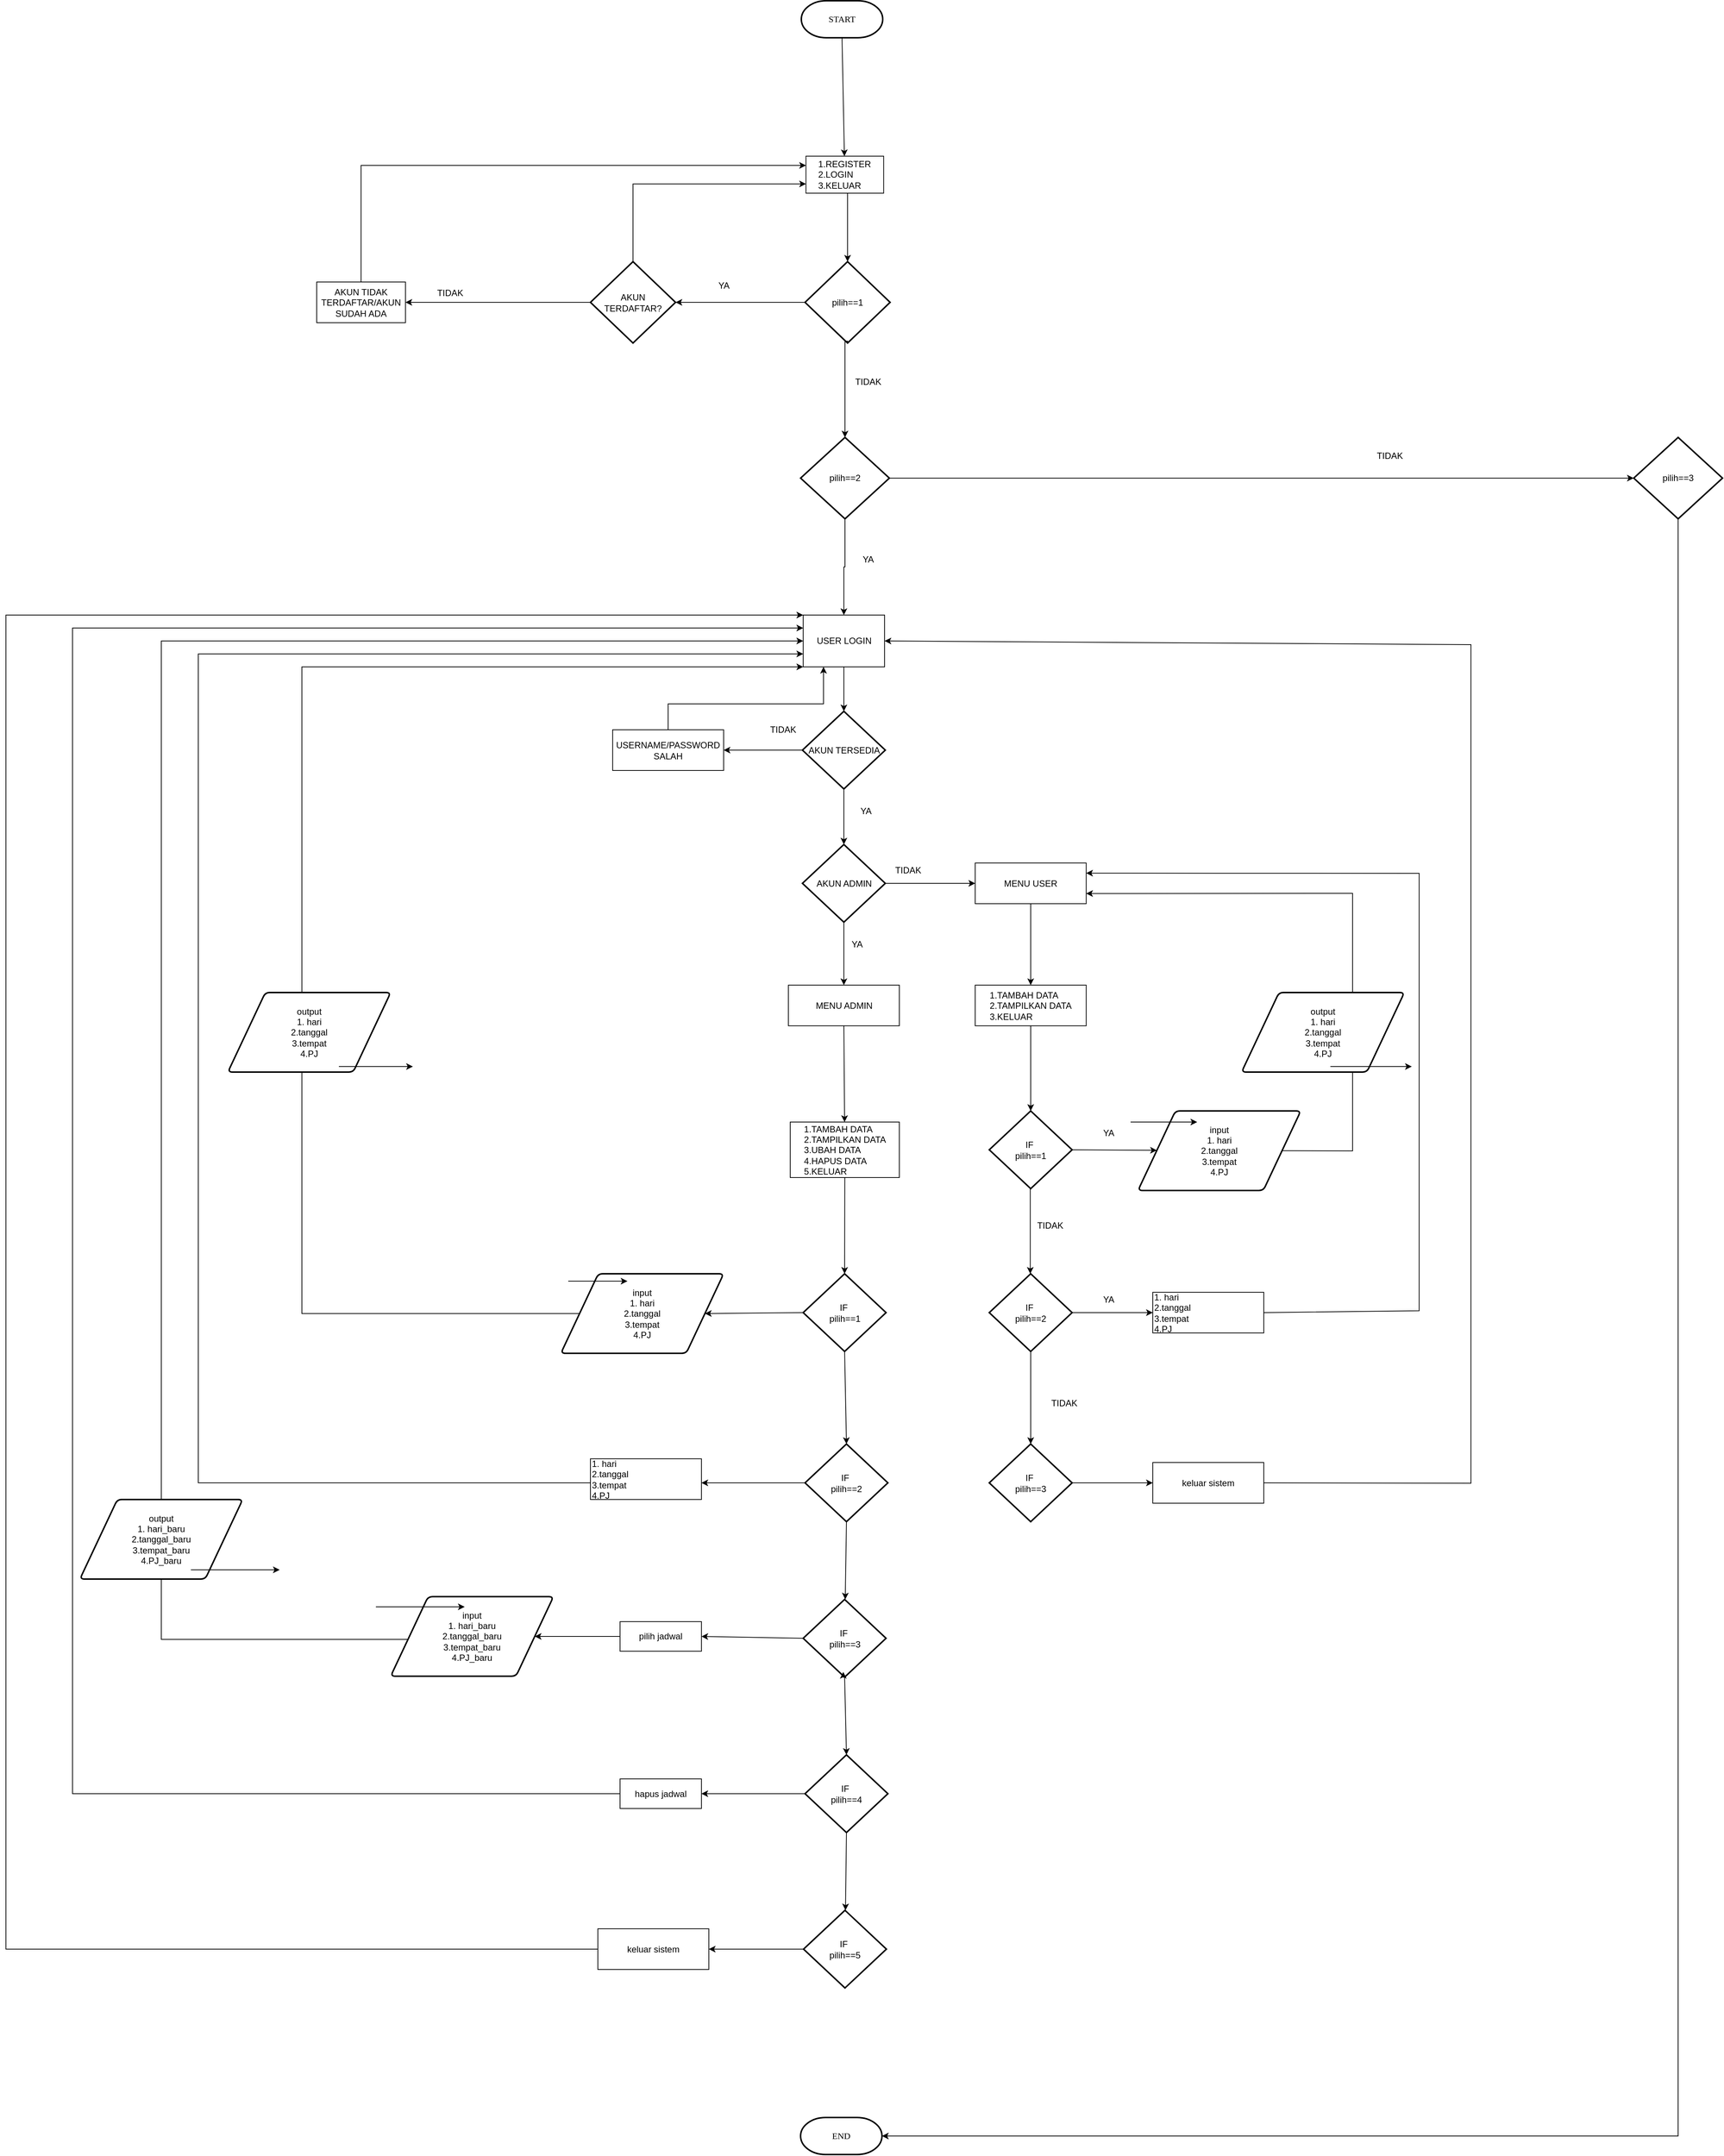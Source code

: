 <mxfile version="24.7.17">
  <diagram name="Page-1" id="v0021uvxIV_KChGc3sIn">
    <mxGraphModel dx="3342" dy="3116" grid="1" gridSize="10" guides="1" tooltips="1" connect="1" arrows="1" fold="1" page="1" pageScale="1" pageWidth="850" pageHeight="1100" math="0" shadow="0">
      <root>
        <mxCell id="0" />
        <mxCell id="1" parent="0" />
        <mxCell id="rXHbmidsyB8I2zzbeeDN-1" value="START" style="strokeWidth=2;html=1;shape=mxgraph.flowchart.terminator;whiteSpace=wrap;fontFamily=Times New Roman;" parent="1" vertex="1">
          <mxGeometry x="375" y="-1510" width="110" height="50" as="geometry" />
        </mxCell>
        <mxCell id="gV-HkSjfAiAgL5ac0c7B-1" style="edgeStyle=orthogonalEdgeStyle;rounded=0;orthogonalLoop=1;jettySize=auto;html=1;exitX=0.5;exitY=1;exitDx=0;exitDy=0;entryX=0.5;entryY=0;entryDx=0;entryDy=0;entryPerimeter=0;" parent="1" source="rXHbmidsyB8I2zzbeeDN-6" target="rXHbmidsyB8I2zzbeeDN-100" edge="1">
          <mxGeometry relative="1" as="geometry">
            <Array as="points">
              <mxPoint x="438" y="-1250" />
            </Array>
          </mxGeometry>
        </mxCell>
        <mxCell id="rXHbmidsyB8I2zzbeeDN-6" value="1.REGISTER&lt;div style=&quot;text-align: left;&quot;&gt;2.LOGIN&lt;/div&gt;&lt;div style=&quot;text-align: left;&quot;&gt;3.KELUAR&lt;/div&gt;" style="whiteSpace=wrap;html=1;" parent="1" vertex="1">
          <mxGeometry x="381.25" y="-1300" width="105" height="50" as="geometry" />
        </mxCell>
        <mxCell id="rXHbmidsyB8I2zzbeeDN-8" value="USER LOGIN" style="whiteSpace=wrap;html=1;" parent="1" vertex="1">
          <mxGeometry x="377.5" y="-680" width="110" height="70" as="geometry" />
        </mxCell>
        <mxCell id="rXHbmidsyB8I2zzbeeDN-9" value="" style="endArrow=classic;html=1;rounded=0;exitX=0.5;exitY=1;exitDx=0;exitDy=0;exitPerimeter=0;" parent="1" source="rXHbmidsyB8I2zzbeeDN-1" target="rXHbmidsyB8I2zzbeeDN-6" edge="1">
          <mxGeometry width="50" height="50" relative="1" as="geometry">
            <mxPoint x="490" y="-1960" as="sourcePoint" />
            <mxPoint x="390" y="-1000" as="targetPoint" />
          </mxGeometry>
        </mxCell>
        <mxCell id="rXHbmidsyB8I2zzbeeDN-10" value="" style="endArrow=classic;html=1;rounded=0;entryX=0.402;entryY=0.09;entryDx=0;entryDy=0;exitX=0.5;exitY=1;exitDx=0;exitDy=0;entryPerimeter=0;" parent="1" source="rXHbmidsyB8I2zzbeeDN-11" target="rXHbmidsyB8I2zzbeeDN-11" edge="1">
          <mxGeometry width="50" height="50" relative="1" as="geometry">
            <mxPoint x="400.5" y="-870" as="sourcePoint" />
            <mxPoint x="450.5" y="-920" as="targetPoint" />
          </mxGeometry>
        </mxCell>
        <mxCell id="XXCiQFVI4VMMDJn2qc_u-3" style="edgeStyle=orthogonalEdgeStyle;rounded=0;orthogonalLoop=1;jettySize=auto;html=1;exitX=0.5;exitY=0;exitDx=0;exitDy=0;exitPerimeter=0;entryX=0;entryY=0.75;entryDx=0;entryDy=0;" edge="1" parent="1" source="rXHbmidsyB8I2zzbeeDN-11" target="rXHbmidsyB8I2zzbeeDN-6">
          <mxGeometry relative="1" as="geometry" />
        </mxCell>
        <mxCell id="rXHbmidsyB8I2zzbeeDN-11" value="AKUN TERDAFTAR?" style="strokeWidth=2;html=1;shape=mxgraph.flowchart.decision;whiteSpace=wrap;" parent="1" vertex="1">
          <mxGeometry x="90" y="-1157.5" width="115" height="110" as="geometry" />
        </mxCell>
        <mxCell id="XXCiQFVI4VMMDJn2qc_u-4" style="edgeStyle=orthogonalEdgeStyle;rounded=0;orthogonalLoop=1;jettySize=auto;html=1;exitX=0.5;exitY=0;exitDx=0;exitDy=0;entryX=0;entryY=0.25;entryDx=0;entryDy=0;" edge="1" parent="1" source="rXHbmidsyB8I2zzbeeDN-15" target="rXHbmidsyB8I2zzbeeDN-6">
          <mxGeometry relative="1" as="geometry" />
        </mxCell>
        <mxCell id="rXHbmidsyB8I2zzbeeDN-15" value="AKUN TIDAK TERDAFTAR/AKUN SUDAH ADA" style="whiteSpace=wrap;html=1;" parent="1" vertex="1">
          <mxGeometry x="-280" y="-1130" width="120" height="55" as="geometry" />
        </mxCell>
        <mxCell id="rXHbmidsyB8I2zzbeeDN-16" value="" style="endArrow=classic;html=1;rounded=0;exitX=0;exitY=0.5;exitDx=0;exitDy=0;exitPerimeter=0;entryX=1;entryY=0.5;entryDx=0;entryDy=0;" parent="1" source="rXHbmidsyB8I2zzbeeDN-11" target="rXHbmidsyB8I2zzbeeDN-15" edge="1">
          <mxGeometry width="50" height="50" relative="1" as="geometry">
            <mxPoint x="400" y="-830" as="sourcePoint" />
            <mxPoint x="450" y="-880" as="targetPoint" />
          </mxGeometry>
        </mxCell>
        <mxCell id="rXHbmidsyB8I2zzbeeDN-17" value="YA" style="text;html=1;align=center;verticalAlign=middle;resizable=0;points=[];autosize=1;strokeColor=none;fillColor=none;" parent="1" vertex="1">
          <mxGeometry x="250" y="-1140" width="40" height="30" as="geometry" />
        </mxCell>
        <mxCell id="rXHbmidsyB8I2zzbeeDN-18" value="TIDAK" style="text;html=1;align=center;verticalAlign=middle;resizable=0;points=[];autosize=1;strokeColor=none;fillColor=none;" parent="1" vertex="1">
          <mxGeometry x="-130" y="-1130" width="60" height="30" as="geometry" />
        </mxCell>
        <mxCell id="rXHbmidsyB8I2zzbeeDN-20" value="USERNAME/PASSWORD SALAH" style="whiteSpace=wrap;html=1;" parent="1" vertex="1">
          <mxGeometry x="120" y="-525" width="150" height="55" as="geometry" />
        </mxCell>
        <mxCell id="rXHbmidsyB8I2zzbeeDN-21" value="TIDAK" style="text;html=1;align=center;verticalAlign=middle;resizable=0;points=[];autosize=1;strokeColor=none;fillColor=none;" parent="1" vertex="1">
          <mxGeometry x="320" y="-540" width="60" height="30" as="geometry" />
        </mxCell>
        <mxCell id="rXHbmidsyB8I2zzbeeDN-22" value="" style="endArrow=classic;html=1;rounded=0;entryX=1;entryY=0.5;entryDx=0;entryDy=0;exitX=0;exitY=0.5;exitDx=0;exitDy=0;exitPerimeter=0;" parent="1" source="rXHbmidsyB8I2zzbeeDN-23" target="rXHbmidsyB8I2zzbeeDN-20" edge="1">
          <mxGeometry width="50" height="50" relative="1" as="geometry">
            <mxPoint x="360" y="-490" as="sourcePoint" />
            <mxPoint x="450" y="-880" as="targetPoint" />
          </mxGeometry>
        </mxCell>
        <mxCell id="rXHbmidsyB8I2zzbeeDN-23" value="AKUN TERSEDIA" style="strokeWidth=2;html=1;shape=mxgraph.flowchart.decision;whiteSpace=wrap;" parent="1" vertex="1">
          <mxGeometry x="376.5" y="-550" width="112" height="105" as="geometry" />
        </mxCell>
        <mxCell id="rXHbmidsyB8I2zzbeeDN-24" value="" style="endArrow=classic;html=1;rounded=0;entryX=0.5;entryY=0;entryDx=0;entryDy=0;entryPerimeter=0;exitX=0.5;exitY=1;exitDx=0;exitDy=0;" parent="1" source="rXHbmidsyB8I2zzbeeDN-8" target="rXHbmidsyB8I2zzbeeDN-23" edge="1">
          <mxGeometry width="50" height="50" relative="1" as="geometry">
            <mxPoint x="428" y="-610" as="sourcePoint" />
            <mxPoint x="435" y="-652" as="targetPoint" />
          </mxGeometry>
        </mxCell>
        <mxCell id="rXHbmidsyB8I2zzbeeDN-25" value="YA" style="text;html=1;align=center;verticalAlign=middle;resizable=0;points=[];autosize=1;strokeColor=none;fillColor=none;" parent="1" vertex="1">
          <mxGeometry x="442" y="-430" width="40" height="30" as="geometry" />
        </mxCell>
        <mxCell id="rXHbmidsyB8I2zzbeeDN-26" value="" style="endArrow=classic;html=1;rounded=0;entryX=0.25;entryY=1;entryDx=0;entryDy=0;exitX=0.5;exitY=0;exitDx=0;exitDy=0;" parent="1" source="rXHbmidsyB8I2zzbeeDN-20" target="rXHbmidsyB8I2zzbeeDN-8" edge="1">
          <mxGeometry width="50" height="50" relative="1" as="geometry">
            <mxPoint x="257" y="-532" as="sourcePoint" />
            <mxPoint x="370" y="-650.5" as="targetPoint" />
            <Array as="points">
              <mxPoint x="195" y="-560" />
              <mxPoint x="405" y="-560" />
            </Array>
          </mxGeometry>
        </mxCell>
        <mxCell id="rXHbmidsyB8I2zzbeeDN-27" value="" style="endArrow=classic;html=1;rounded=0;exitX=0.5;exitY=1;exitDx=0;exitDy=0;exitPerimeter=0;entryX=0.5;entryY=0;entryDx=0;entryDy=0;entryPerimeter=0;" parent="1" source="rXHbmidsyB8I2zzbeeDN-23" target="rXHbmidsyB8I2zzbeeDN-28" edge="1">
          <mxGeometry width="50" height="50" relative="1" as="geometry">
            <mxPoint x="438" y="-600" as="sourcePoint" />
            <mxPoint x="426" y="-380" as="targetPoint" />
          </mxGeometry>
        </mxCell>
        <mxCell id="rXHbmidsyB8I2zzbeeDN-28" value="AKUN ADMIN" style="strokeWidth=2;html=1;shape=mxgraph.flowchart.decision;whiteSpace=wrap;" parent="1" vertex="1">
          <mxGeometry x="376.5" y="-370" width="112" height="105" as="geometry" />
        </mxCell>
        <mxCell id="rXHbmidsyB8I2zzbeeDN-29" value="" style="endArrow=classic;html=1;rounded=0;exitX=1;exitY=0.5;exitDx=0;exitDy=0;exitPerimeter=0;entryX=0;entryY=0.5;entryDx=0;entryDy=0;" parent="1" source="rXHbmidsyB8I2zzbeeDN-28" target="rXHbmidsyB8I2zzbeeDN-30" edge="1">
          <mxGeometry width="50" height="50" relative="1" as="geometry">
            <mxPoint x="387" y="-487" as="sourcePoint" />
            <mxPoint x="560" y="-320" as="targetPoint" />
          </mxGeometry>
        </mxCell>
        <mxCell id="rXHbmidsyB8I2zzbeeDN-30" value="MENU USER" style="whiteSpace=wrap;html=1;" parent="1" vertex="1">
          <mxGeometry x="610" y="-345" width="150" height="55" as="geometry" />
        </mxCell>
        <mxCell id="rXHbmidsyB8I2zzbeeDN-31" value="&lt;div style=&quot;text-align: left;&quot;&gt;&lt;span style=&quot;background-color: initial;&quot;&gt;1.TAMBAH DATA&lt;/span&gt;&lt;/div&gt;&lt;div&gt;2.TAMPILKAN DATA&lt;/div&gt;&lt;div style=&quot;text-align: left;&quot;&gt;3.KELUAR&lt;/div&gt;" style="whiteSpace=wrap;html=1;" parent="1" vertex="1">
          <mxGeometry x="610" y="-180" width="150" height="55" as="geometry" />
        </mxCell>
        <mxCell id="rXHbmidsyB8I2zzbeeDN-32" value="" style="endArrow=classic;html=1;rounded=0;entryX=0.5;entryY=0;entryDx=0;entryDy=0;exitX=0.5;exitY=1;exitDx=0;exitDy=0;" parent="1" source="rXHbmidsyB8I2zzbeeDN-30" target="rXHbmidsyB8I2zzbeeDN-31" edge="1">
          <mxGeometry width="50" height="50" relative="1" as="geometry">
            <mxPoint x="730" y="-250" as="sourcePoint" />
            <mxPoint x="750" y="-200" as="targetPoint" />
          </mxGeometry>
        </mxCell>
        <mxCell id="rXHbmidsyB8I2zzbeeDN-34" value="" style="endArrow=classic;html=1;rounded=0;exitX=0.5;exitY=1;exitDx=0;exitDy=0;exitPerimeter=0;entryX=0.5;entryY=0;entryDx=0;entryDy=0;" parent="1" source="rXHbmidsyB8I2zzbeeDN-28" target="rXHbmidsyB8I2zzbeeDN-35" edge="1">
          <mxGeometry width="50" height="50" relative="1" as="geometry">
            <mxPoint x="443" y="-435" as="sourcePoint" />
            <mxPoint x="443" y="-360" as="targetPoint" />
          </mxGeometry>
        </mxCell>
        <mxCell id="rXHbmidsyB8I2zzbeeDN-35" value="MENU ADMIN" style="whiteSpace=wrap;html=1;" parent="1" vertex="1">
          <mxGeometry x="357.5" y="-180" width="150" height="55" as="geometry" />
        </mxCell>
        <mxCell id="rXHbmidsyB8I2zzbeeDN-36" value="TIDAK" style="text;html=1;align=center;verticalAlign=middle;resizable=0;points=[];autosize=1;strokeColor=none;fillColor=none;" parent="1" vertex="1">
          <mxGeometry x="488.5" y="-350" width="60" height="30" as="geometry" />
        </mxCell>
        <mxCell id="rXHbmidsyB8I2zzbeeDN-37" value="YA" style="text;html=1;align=center;verticalAlign=middle;resizable=0;points=[];autosize=1;strokeColor=none;fillColor=none;" parent="1" vertex="1">
          <mxGeometry x="430" y="-250" width="40" height="30" as="geometry" />
        </mxCell>
        <mxCell id="rXHbmidsyB8I2zzbeeDN-38" value="&lt;div style=&quot;text-align: left;&quot;&gt;&lt;span style=&quot;background-color: initial;&quot;&gt;1.TAMBAH DATA&lt;/span&gt;&lt;/div&gt;&lt;div&gt;2.TAMPILKAN DATA&lt;/div&gt;&lt;div style=&quot;text-align: left;&quot;&gt;3.UBAH DATA&lt;/div&gt;&lt;div style=&quot;text-align: left;&quot;&gt;4.HAPUS DATA&lt;/div&gt;&lt;div style=&quot;text-align: left;&quot;&gt;5.KELUAR&lt;/div&gt;" style="whiteSpace=wrap;html=1;" parent="1" vertex="1">
          <mxGeometry x="360" y="5" width="147.5" height="75" as="geometry" />
        </mxCell>
        <mxCell id="rXHbmidsyB8I2zzbeeDN-39" value="" style="endArrow=classic;html=1;rounded=0;exitX=0.5;exitY=1;exitDx=0;exitDy=0;" parent="1" source="rXHbmidsyB8I2zzbeeDN-35" target="rXHbmidsyB8I2zzbeeDN-38" edge="1">
          <mxGeometry width="50" height="50" relative="1" as="geometry">
            <mxPoint x="443" y="-255" as="sourcePoint" />
            <mxPoint x="443" y="-170" as="targetPoint" />
          </mxGeometry>
        </mxCell>
        <mxCell id="rXHbmidsyB8I2zzbeeDN-41" value="IF&amp;nbsp;&lt;div&gt;pilih==1&lt;/div&gt;" style="strokeWidth=2;html=1;shape=mxgraph.flowchart.decision;whiteSpace=wrap;" parent="1" vertex="1">
          <mxGeometry x="629" y="-10" width="112" height="105" as="geometry" />
        </mxCell>
        <mxCell id="rXHbmidsyB8I2zzbeeDN-43" value="" style="endArrow=classic;html=1;rounded=0;exitX=1;exitY=0.5;exitDx=0;exitDy=0;exitPerimeter=0;" parent="1" source="rXHbmidsyB8I2zzbeeDN-41" target="rXHbmidsyB8I2zzbeeDN-48" edge="1">
          <mxGeometry width="50" height="50" relative="1" as="geometry">
            <mxPoint x="741" y="-3.61" as="sourcePoint" />
            <mxPoint x="800" y="43" as="targetPoint" />
          </mxGeometry>
        </mxCell>
        <mxCell id="rXHbmidsyB8I2zzbeeDN-44" value="" style="endArrow=classic;html=1;rounded=0;exitX=0.5;exitY=1;exitDx=0;exitDy=0;entryX=0.5;entryY=0;entryDx=0;entryDy=0;entryPerimeter=0;" parent="1" source="rXHbmidsyB8I2zzbeeDN-31" target="rXHbmidsyB8I2zzbeeDN-41" edge="1">
          <mxGeometry width="50" height="50" relative="1" as="geometry">
            <mxPoint x="680" y="-130" as="sourcePoint" />
            <mxPoint x="680" y="-20" as="targetPoint" />
          </mxGeometry>
        </mxCell>
        <mxCell id="rXHbmidsyB8I2zzbeeDN-48" value="input&lt;br&gt;1. hari&lt;br&gt;2.tanggal&lt;br&gt;3.tempat&lt;br&gt;4.PJ" style="shape=parallelogram;html=1;strokeWidth=2;perimeter=parallelogramPerimeter;whiteSpace=wrap;rounded=1;arcSize=12;size=0.23;align=center;" parent="1" vertex="1">
          <mxGeometry x="830" y="-10" width="220" height="107.5" as="geometry" />
        </mxCell>
        <mxCell id="rXHbmidsyB8I2zzbeeDN-50" value="" style="endArrow=classic;html=1;rounded=0;exitX=0.5;exitY=1;exitDx=0;exitDy=0;entryX=0.5;entryY=0;entryDx=0;entryDy=0;entryPerimeter=0;" parent="1" edge="1">
          <mxGeometry width="50" height="50" relative="1" as="geometry">
            <mxPoint x="684.41" y="95" as="sourcePoint" />
            <mxPoint x="684.41" y="210" as="targetPoint" />
          </mxGeometry>
        </mxCell>
        <mxCell id="rXHbmidsyB8I2zzbeeDN-51" value="IF&amp;nbsp;&lt;div&gt;pilih==2&lt;/div&gt;" style="strokeWidth=2;html=1;shape=mxgraph.flowchart.decision;whiteSpace=wrap;" parent="1" vertex="1">
          <mxGeometry x="629" y="210" width="112" height="105" as="geometry" />
        </mxCell>
        <mxCell id="rXHbmidsyB8I2zzbeeDN-52" value="1. hari&lt;br style=&quot;border-color: var(--border-color); text-align: center;&quot;&gt;&lt;span style=&quot;border-color: var(--border-color); text-align: center;&quot;&gt;2.tanggal&lt;/span&gt;&lt;br style=&quot;border-color: var(--border-color); text-align: center;&quot;&gt;&lt;span style=&quot;border-color: var(--border-color); text-align: center;&quot;&gt;3.tempat&lt;/span&gt;&lt;br style=&quot;border-color: var(--border-color); text-align: center;&quot;&gt;&lt;span style=&quot;border-color: var(--border-color); text-align: center;&quot;&gt;4.PJ&lt;/span&gt;" style="whiteSpace=wrap;html=1;align=left;" parent="1" vertex="1">
          <mxGeometry x="850" y="235" width="150" height="55" as="geometry" />
        </mxCell>
        <mxCell id="rXHbmidsyB8I2zzbeeDN-53" value="" style="endArrow=classic;html=1;rounded=0;exitX=1;exitY=0.5;exitDx=0;exitDy=0;exitPerimeter=0;entryX=0;entryY=0.5;entryDx=0;entryDy=0;" parent="1" source="rXHbmidsyB8I2zzbeeDN-51" target="rXHbmidsyB8I2zzbeeDN-52" edge="1">
          <mxGeometry width="50" height="50" relative="1" as="geometry">
            <mxPoint x="741" y="276.91" as="sourcePoint" />
            <mxPoint x="856" y="276.91" as="targetPoint" />
          </mxGeometry>
        </mxCell>
        <mxCell id="rXHbmidsyB8I2zzbeeDN-55" value="YA" style="text;html=1;align=center;verticalAlign=middle;resizable=0;points=[];autosize=1;strokeColor=none;fillColor=none;" parent="1" vertex="1">
          <mxGeometry x="770" y="5" width="40" height="30" as="geometry" />
        </mxCell>
        <mxCell id="rXHbmidsyB8I2zzbeeDN-56" value="TIDAK" style="text;html=1;align=center;verticalAlign=middle;resizable=0;points=[];autosize=1;strokeColor=none;fillColor=none;" parent="1" vertex="1">
          <mxGeometry x="681" y="130" width="60" height="30" as="geometry" />
        </mxCell>
        <mxCell id="rXHbmidsyB8I2zzbeeDN-59" value="" style="endArrow=classic;html=1;rounded=0;exitX=0.5;exitY=1;exitDx=0;exitDy=0;entryX=0.5;entryY=0;entryDx=0;entryDy=0;entryPerimeter=0;exitPerimeter=0;" parent="1" source="rXHbmidsyB8I2zzbeeDN-51" target="rXHbmidsyB8I2zzbeeDN-60" edge="1">
          <mxGeometry width="50" height="50" relative="1" as="geometry">
            <mxPoint x="684.41" y="315" as="sourcePoint" />
            <mxPoint x="684.41" y="430" as="targetPoint" />
          </mxGeometry>
        </mxCell>
        <mxCell id="rXHbmidsyB8I2zzbeeDN-60" value="IF&amp;nbsp;&lt;div&gt;pilih==3&lt;/div&gt;" style="strokeWidth=2;html=1;shape=mxgraph.flowchart.decision;whiteSpace=wrap;" parent="1" vertex="1">
          <mxGeometry x="629" y="440" width="112" height="105" as="geometry" />
        </mxCell>
        <mxCell id="rXHbmidsyB8I2zzbeeDN-61" value="" style="endArrow=classic;html=1;rounded=0;exitX=1;exitY=0.5;exitDx=0;exitDy=0;exitPerimeter=0;entryX=0;entryY=0.5;entryDx=0;entryDy=0;" parent="1" source="rXHbmidsyB8I2zzbeeDN-60" target="rXHbmidsyB8I2zzbeeDN-62" edge="1">
          <mxGeometry width="50" height="50" relative="1" as="geometry">
            <mxPoint x="751" y="491.91" as="sourcePoint" />
            <mxPoint x="830" y="492" as="targetPoint" />
          </mxGeometry>
        </mxCell>
        <mxCell id="rXHbmidsyB8I2zzbeeDN-62" value="keluar sistem" style="whiteSpace=wrap;html=1;align=center;" parent="1" vertex="1">
          <mxGeometry x="850" y="465" width="150" height="55" as="geometry" />
        </mxCell>
        <mxCell id="rXHbmidsyB8I2zzbeeDN-64" value="" style="endArrow=classic;html=1;rounded=0;exitX=1;exitY=0.5;exitDx=0;exitDy=0;entryX=1;entryY=0.5;entryDx=0;entryDy=0;" parent="1" source="rXHbmidsyB8I2zzbeeDN-62" target="rXHbmidsyB8I2zzbeeDN-8" edge="1">
          <mxGeometry width="50" height="50" relative="1" as="geometry">
            <mxPoint x="510" y="440" as="sourcePoint" />
            <mxPoint x="1100" y="-630" as="targetPoint" />
            <Array as="points">
              <mxPoint x="1280" y="493" />
              <mxPoint x="1280" y="-640" />
            </Array>
          </mxGeometry>
        </mxCell>
        <mxCell id="rXHbmidsyB8I2zzbeeDN-65" value="IF&amp;nbsp;&lt;div&gt;pilih==1&lt;/div&gt;" style="strokeWidth=2;html=1;shape=mxgraph.flowchart.decision;whiteSpace=wrap;" parent="1" vertex="1">
          <mxGeometry x="377.5" y="210" width="112" height="105" as="geometry" />
        </mxCell>
        <mxCell id="rXHbmidsyB8I2zzbeeDN-66" value="" style="endArrow=classic;html=1;rounded=0;entryX=0.5;entryY=0;entryDx=0;entryDy=0;entryPerimeter=0;exitX=0.5;exitY=1;exitDx=0;exitDy=0;" parent="1" source="rXHbmidsyB8I2zzbeeDN-38" target="rXHbmidsyB8I2zzbeeDN-65" edge="1">
          <mxGeometry width="50" height="50" relative="1" as="geometry">
            <mxPoint x="430" y="70" as="sourcePoint" />
            <mxPoint x="443" y="15" as="targetPoint" />
          </mxGeometry>
        </mxCell>
        <mxCell id="rXHbmidsyB8I2zzbeeDN-68" value="" style="endArrow=classic;html=1;rounded=0;entryX=0.5;entryY=0;entryDx=0;entryDy=0;entryPerimeter=0;exitX=0.5;exitY=1;exitDx=0;exitDy=0;exitPerimeter=0;" parent="1" source="rXHbmidsyB8I2zzbeeDN-65" target="rXHbmidsyB8I2zzbeeDN-69" edge="1">
          <mxGeometry width="50" height="50" relative="1" as="geometry">
            <mxPoint x="375" y="315" as="sourcePoint" />
            <mxPoint x="375" y="445" as="targetPoint" />
          </mxGeometry>
        </mxCell>
        <mxCell id="rXHbmidsyB8I2zzbeeDN-69" value="IF&amp;nbsp;&lt;div&gt;pilih==2&lt;/div&gt;" style="strokeWidth=2;html=1;shape=mxgraph.flowchart.decision;whiteSpace=wrap;" parent="1" vertex="1">
          <mxGeometry x="380" y="440" width="112" height="105" as="geometry" />
        </mxCell>
        <mxCell id="rXHbmidsyB8I2zzbeeDN-70" value="IF&amp;nbsp;&lt;div&gt;pilih==3&lt;/div&gt;" style="strokeWidth=2;html=1;shape=mxgraph.flowchart.decision;whiteSpace=wrap;" parent="1" vertex="1">
          <mxGeometry x="377.5" y="650" width="112" height="105" as="geometry" />
        </mxCell>
        <mxCell id="rXHbmidsyB8I2zzbeeDN-71" value="" style="endArrow=classic;html=1;rounded=0;exitX=0.5;exitY=1;exitDx=0;exitDy=0;exitPerimeter=0;" parent="1" source="rXHbmidsyB8I2zzbeeDN-69" target="rXHbmidsyB8I2zzbeeDN-70" edge="1">
          <mxGeometry width="50" height="50" relative="1" as="geometry">
            <mxPoint x="490" y="540" as="sourcePoint" />
            <mxPoint x="492" y="665" as="targetPoint" />
          </mxGeometry>
        </mxCell>
        <mxCell id="rXHbmidsyB8I2zzbeeDN-72" value="" style="endArrow=classic;html=1;rounded=0;exitX=1;exitY=0.5;exitDx=0;exitDy=0;entryX=1;entryY=0.75;entryDx=0;entryDy=0;" parent="1" source="rXHbmidsyB8I2zzbeeDN-48" target="rXHbmidsyB8I2zzbeeDN-30" edge="1">
          <mxGeometry width="50" height="50" relative="1" as="geometry">
            <mxPoint x="930" y="-110" as="sourcePoint" />
            <mxPoint x="820" y="-190" as="targetPoint" />
            <Array as="points">
              <mxPoint x="1120" y="44" />
              <mxPoint x="1120" y="-304" />
            </Array>
          </mxGeometry>
        </mxCell>
        <mxCell id="rXHbmidsyB8I2zzbeeDN-73" value="" style="endArrow=classic;html=1;rounded=0;entryX=1;entryY=0.25;entryDx=0;entryDy=0;exitX=1;exitY=0.5;exitDx=0;exitDy=0;" parent="1" source="rXHbmidsyB8I2zzbeeDN-52" target="rXHbmidsyB8I2zzbeeDN-30" edge="1">
          <mxGeometry width="50" height="50" relative="1" as="geometry">
            <mxPoint x="1120" y="240" as="sourcePoint" />
            <mxPoint x="770" y="-307" as="targetPoint" />
            <Array as="points">
              <mxPoint x="1210" y="260" />
              <mxPoint x="1210" y="54" />
              <mxPoint x="1210" y="-331" />
            </Array>
          </mxGeometry>
        </mxCell>
        <mxCell id="rXHbmidsyB8I2zzbeeDN-98" style="edgeStyle=orthogonalEdgeStyle;rounded=0;orthogonalLoop=1;jettySize=auto;html=1;exitX=0;exitY=0.5;exitDx=0;exitDy=0;entryX=0;entryY=0.75;entryDx=0;entryDy=0;" parent="1" target="rXHbmidsyB8I2zzbeeDN-8" edge="1">
          <mxGeometry relative="1" as="geometry">
            <Array as="points">
              <mxPoint x="-440" y="493" />
              <mxPoint x="-440" y="-627" />
            </Array>
            <mxPoint x="90" y="492.5" as="sourcePoint" />
          </mxGeometry>
        </mxCell>
        <mxCell id="rXHbmidsyB8I2zzbeeDN-99" style="edgeStyle=orthogonalEdgeStyle;rounded=0;orthogonalLoop=1;jettySize=auto;html=1;exitX=0;exitY=0.5;exitDx=0;exitDy=0;entryX=0;entryY=1;entryDx=0;entryDy=0;" parent="1" source="rXHbmidsyB8I2zzbeeDN-74" target="rXHbmidsyB8I2zzbeeDN-8" edge="1">
          <mxGeometry relative="1" as="geometry">
            <mxPoint x="370" y="-620" as="targetPoint" />
            <Array as="points">
              <mxPoint x="-300" y="264" />
              <mxPoint x="-300" y="-610" />
            </Array>
          </mxGeometry>
        </mxCell>
        <mxCell id="rXHbmidsyB8I2zzbeeDN-74" value="input&lt;br style=&quot;border-color: var(--border-color);&quot;&gt;1. hari&lt;br style=&quot;border-color: var(--border-color);&quot;&gt;2.tanggal&lt;br style=&quot;border-color: var(--border-color);&quot;&gt;3.tempat&lt;br style=&quot;border-color: var(--border-color);&quot;&gt;4.PJ" style="shape=parallelogram;html=1;strokeWidth=2;perimeter=parallelogramPerimeter;whiteSpace=wrap;rounded=1;arcSize=12;size=0.23;align=center;" parent="1" vertex="1">
          <mxGeometry x="50" y="210" width="220" height="107.5" as="geometry" />
        </mxCell>
        <mxCell id="rXHbmidsyB8I2zzbeeDN-75" value="" style="endArrow=classic;html=1;rounded=0;exitX=0;exitY=0.5;exitDx=0;exitDy=0;exitPerimeter=0;entryX=1;entryY=0.5;entryDx=0;entryDy=0;" parent="1" source="rXHbmidsyB8I2zzbeeDN-65" target="rXHbmidsyB8I2zzbeeDN-74" edge="1">
          <mxGeometry width="50" height="50" relative="1" as="geometry">
            <mxPoint x="265" y="290" as="sourcePoint" />
            <mxPoint x="380" y="290" as="targetPoint" />
          </mxGeometry>
        </mxCell>
        <mxCell id="rXHbmidsyB8I2zzbeeDN-77" value="" style="endArrow=classic;html=1;rounded=0;exitX=0;exitY=0.5;exitDx=0;exitDy=0;exitPerimeter=0;entryX=1;entryY=0.5;entryDx=0;entryDy=0;" parent="1" source="rXHbmidsyB8I2zzbeeDN-69" edge="1">
          <mxGeometry width="50" height="50" relative="1" as="geometry">
            <mxPoint x="388" y="450" as="sourcePoint" />
            <mxPoint x="240" y="492.5" as="targetPoint" />
          </mxGeometry>
        </mxCell>
        <mxCell id="gV-HkSjfAiAgL5ac0c7B-19" style="edgeStyle=orthogonalEdgeStyle;rounded=0;orthogonalLoop=1;jettySize=auto;html=1;exitX=0;exitY=0.5;exitDx=0;exitDy=0;entryX=1;entryY=0.5;entryDx=0;entryDy=0;" parent="1" source="rXHbmidsyB8I2zzbeeDN-78" target="gV-HkSjfAiAgL5ac0c7B-2" edge="1">
          <mxGeometry relative="1" as="geometry" />
        </mxCell>
        <mxCell id="rXHbmidsyB8I2zzbeeDN-78" value="pilih jadwal" style="whiteSpace=wrap;html=1;align=center;" parent="1" vertex="1">
          <mxGeometry x="130" y="680" width="110" height="40" as="geometry" />
        </mxCell>
        <mxCell id="rXHbmidsyB8I2zzbeeDN-79" value="" style="endArrow=classic;html=1;rounded=0;exitX=0;exitY=0.5;exitDx=0;exitDy=0;exitPerimeter=0;entryX=1;entryY=0.5;entryDx=0;entryDy=0;" parent="1" source="rXHbmidsyB8I2zzbeeDN-70" target="rXHbmidsyB8I2zzbeeDN-78" edge="1">
          <mxGeometry width="50" height="50" relative="1" as="geometry">
            <mxPoint x="390" y="503" as="sourcePoint" />
            <mxPoint x="250" y="503" as="targetPoint" />
          </mxGeometry>
        </mxCell>
        <mxCell id="rXHbmidsyB8I2zzbeeDN-97" style="edgeStyle=orthogonalEdgeStyle;rounded=0;orthogonalLoop=1;jettySize=auto;html=1;exitX=0;exitY=0.5;exitDx=0;exitDy=0;entryX=0;entryY=0.5;entryDx=0;entryDy=0;startArrow=none;" parent="1" source="gV-HkSjfAiAgL5ac0c7B-2" target="rXHbmidsyB8I2zzbeeDN-8" edge="1">
          <mxGeometry relative="1" as="geometry">
            <Array as="points">
              <mxPoint x="-490" y="704" />
              <mxPoint x="-490" y="-645" />
            </Array>
          </mxGeometry>
        </mxCell>
        <mxCell id="rXHbmidsyB8I2zzbeeDN-87" style="edgeStyle=orthogonalEdgeStyle;rounded=0;orthogonalLoop=1;jettySize=auto;html=1;exitX=0;exitY=0.5;exitDx=0;exitDy=0;exitPerimeter=0;entryX=1;entryY=0.5;entryDx=0;entryDy=0;" parent="1" source="rXHbmidsyB8I2zzbeeDN-83" target="rXHbmidsyB8I2zzbeeDN-88" edge="1">
          <mxGeometry relative="1" as="geometry">
            <mxPoint x="250" y="912.5" as="targetPoint" />
          </mxGeometry>
        </mxCell>
        <mxCell id="rXHbmidsyB8I2zzbeeDN-83" value="IF&amp;nbsp;&lt;div&gt;pilih==4&lt;/div&gt;" style="strokeWidth=2;html=1;shape=mxgraph.flowchart.decision;whiteSpace=wrap;" parent="1" vertex="1">
          <mxGeometry x="380" y="860" width="112" height="105" as="geometry" />
        </mxCell>
        <mxCell id="rXHbmidsyB8I2zzbeeDN-84" style="edgeStyle=orthogonalEdgeStyle;rounded=0;orthogonalLoop=1;jettySize=auto;html=1;exitX=0.5;exitY=1;exitDx=0;exitDy=0;exitPerimeter=0;entryX=0.484;entryY=0.933;entryDx=0;entryDy=0;entryPerimeter=0;" parent="1" source="rXHbmidsyB8I2zzbeeDN-70" target="rXHbmidsyB8I2zzbeeDN-70" edge="1">
          <mxGeometry relative="1" as="geometry" />
        </mxCell>
        <mxCell id="rXHbmidsyB8I2zzbeeDN-85" value="" style="endArrow=classic;html=1;rounded=0;exitX=0.5;exitY=1;exitDx=0;exitDy=0;exitPerimeter=0;entryX=0.5;entryY=0;entryDx=0;entryDy=0;entryPerimeter=0;" parent="1" source="rXHbmidsyB8I2zzbeeDN-70" target="rXHbmidsyB8I2zzbeeDN-83" edge="1">
          <mxGeometry width="50" height="50" relative="1" as="geometry">
            <mxPoint x="40" y="830" as="sourcePoint" />
            <mxPoint x="90" y="780" as="targetPoint" />
          </mxGeometry>
        </mxCell>
        <mxCell id="rXHbmidsyB8I2zzbeeDN-94" style="edgeStyle=orthogonalEdgeStyle;rounded=0;orthogonalLoop=1;jettySize=auto;html=1;exitX=0;exitY=0.5;exitDx=0;exitDy=0;entryX=0;entryY=0.25;entryDx=0;entryDy=0;" parent="1" source="rXHbmidsyB8I2zzbeeDN-88" target="rXHbmidsyB8I2zzbeeDN-8" edge="1">
          <mxGeometry relative="1" as="geometry">
            <Array as="points">
              <mxPoint x="-610" y="913" />
              <mxPoint x="-610" y="-663" />
            </Array>
          </mxGeometry>
        </mxCell>
        <mxCell id="rXHbmidsyB8I2zzbeeDN-88" value="hapus jadwal" style="whiteSpace=wrap;html=1;align=center;" parent="1" vertex="1">
          <mxGeometry x="130" y="892.5" width="110" height="40" as="geometry" />
        </mxCell>
        <mxCell id="rXHbmidsyB8I2zzbeeDN-89" value="IF&amp;nbsp;&lt;div&gt;pilih==5&lt;/div&gt;" style="strokeWidth=2;html=1;shape=mxgraph.flowchart.decision;whiteSpace=wrap;" parent="1" vertex="1">
          <mxGeometry x="378" y="1070" width="112" height="105" as="geometry" />
        </mxCell>
        <mxCell id="rXHbmidsyB8I2zzbeeDN-90" value="" style="endArrow=classic;html=1;rounded=0;exitX=0.5;exitY=1;exitDx=0;exitDy=0;exitPerimeter=0;" parent="1" source="rXHbmidsyB8I2zzbeeDN-83" target="rXHbmidsyB8I2zzbeeDN-89" edge="1">
          <mxGeometry width="50" height="50" relative="1" as="geometry">
            <mxPoint x="444" y="765" as="sourcePoint" />
            <mxPoint x="446" y="870" as="targetPoint" />
          </mxGeometry>
        </mxCell>
        <mxCell id="rXHbmidsyB8I2zzbeeDN-93" style="edgeStyle=orthogonalEdgeStyle;rounded=0;orthogonalLoop=1;jettySize=auto;html=1;exitX=0;exitY=0.5;exitDx=0;exitDy=0;entryX=0;entryY=0;entryDx=0;entryDy=0;" parent="1" source="rXHbmidsyB8I2zzbeeDN-91" target="rXHbmidsyB8I2zzbeeDN-8" edge="1">
          <mxGeometry relative="1" as="geometry">
            <mxPoint x="380" y="-670" as="targetPoint" />
            <Array as="points">
              <mxPoint x="-700" y="1123" />
              <mxPoint x="-700" y="-680" />
            </Array>
          </mxGeometry>
        </mxCell>
        <mxCell id="rXHbmidsyB8I2zzbeeDN-91" value="keluar sistem" style="whiteSpace=wrap;html=1;align=center;" parent="1" vertex="1">
          <mxGeometry x="100" y="1095" width="150" height="55" as="geometry" />
        </mxCell>
        <mxCell id="rXHbmidsyB8I2zzbeeDN-92" style="edgeStyle=orthogonalEdgeStyle;rounded=0;orthogonalLoop=1;jettySize=auto;html=1;exitX=0;exitY=0.5;exitDx=0;exitDy=0;exitPerimeter=0;entryX=1;entryY=0.5;entryDx=0;entryDy=0;" parent="1" source="rXHbmidsyB8I2zzbeeDN-89" target="rXHbmidsyB8I2zzbeeDN-91" edge="1">
          <mxGeometry relative="1" as="geometry">
            <mxPoint x="390" y="923" as="sourcePoint" />
            <mxPoint x="250" y="923" as="targetPoint" />
          </mxGeometry>
        </mxCell>
        <mxCell id="rXHbmidsyB8I2zzbeeDN-100" value="pilih==1" style="strokeWidth=2;html=1;shape=mxgraph.flowchart.decision;whiteSpace=wrap;" parent="1" vertex="1">
          <mxGeometry x="380" y="-1157.5" width="115" height="110" as="geometry" />
        </mxCell>
        <mxCell id="rXHbmidsyB8I2zzbeeDN-102" style="edgeStyle=orthogonalEdgeStyle;rounded=0;orthogonalLoop=1;jettySize=auto;html=1;exitX=0;exitY=0.5;exitDx=0;exitDy=0;exitPerimeter=0;entryX=1;entryY=0.5;entryDx=0;entryDy=0;entryPerimeter=0;" parent="1" source="rXHbmidsyB8I2zzbeeDN-100" target="rXHbmidsyB8I2zzbeeDN-11" edge="1">
          <mxGeometry relative="1" as="geometry" />
        </mxCell>
        <mxCell id="rXHbmidsyB8I2zzbeeDN-109" style="edgeStyle=orthogonalEdgeStyle;rounded=0;orthogonalLoop=1;jettySize=auto;html=1;exitX=0.5;exitY=1;exitDx=0;exitDy=0;exitPerimeter=0;entryX=0.5;entryY=0;entryDx=0;entryDy=0;" parent="1" source="rXHbmidsyB8I2zzbeeDN-107" target="rXHbmidsyB8I2zzbeeDN-8" edge="1">
          <mxGeometry relative="1" as="geometry" />
        </mxCell>
        <mxCell id="rXHbmidsyB8I2zzbeeDN-111" style="edgeStyle=orthogonalEdgeStyle;rounded=0;orthogonalLoop=1;jettySize=auto;html=1;exitX=1;exitY=0.5;exitDx=0;exitDy=0;exitPerimeter=0;entryX=0;entryY=0.5;entryDx=0;entryDy=0;entryPerimeter=0;" parent="1" source="rXHbmidsyB8I2zzbeeDN-107" target="rXHbmidsyB8I2zzbeeDN-110" edge="1">
          <mxGeometry relative="1" as="geometry">
            <mxPoint x="1370" y="-830" as="targetPoint" />
          </mxGeometry>
        </mxCell>
        <mxCell id="rXHbmidsyB8I2zzbeeDN-107" value="pilih==2" style="strokeWidth=2;html=1;shape=mxgraph.flowchart.decision;whiteSpace=wrap;" parent="1" vertex="1">
          <mxGeometry x="374" y="-920" width="120" height="110" as="geometry" />
        </mxCell>
        <mxCell id="rXHbmidsyB8I2zzbeeDN-108" style="edgeStyle=orthogonalEdgeStyle;rounded=0;orthogonalLoop=1;jettySize=auto;html=1;exitX=0.5;exitY=1;exitDx=0;exitDy=0;exitPerimeter=0;entryX=0.5;entryY=0;entryDx=0;entryDy=0;entryPerimeter=0;" parent="1" source="rXHbmidsyB8I2zzbeeDN-100" target="rXHbmidsyB8I2zzbeeDN-107" edge="1">
          <mxGeometry relative="1" as="geometry">
            <Array as="points">
              <mxPoint x="434" y="-1050" />
            </Array>
          </mxGeometry>
        </mxCell>
        <mxCell id="K6sueLuP1Ap1bfe6iMac-3" style="edgeStyle=orthogonalEdgeStyle;rounded=0;orthogonalLoop=1;jettySize=auto;html=1;exitX=0.5;exitY=1;exitDx=0;exitDy=0;exitPerimeter=0;entryX=1;entryY=0.5;entryDx=0;entryDy=0;entryPerimeter=0;" parent="1" source="rXHbmidsyB8I2zzbeeDN-110" target="rXHbmidsyB8I2zzbeeDN-112" edge="1">
          <mxGeometry relative="1" as="geometry">
            <mxPoint x="1680" y="1340" as="targetPoint" />
          </mxGeometry>
        </mxCell>
        <mxCell id="rXHbmidsyB8I2zzbeeDN-110" value="pilih==3" style="strokeWidth=2;html=1;shape=mxgraph.flowchart.decision;whiteSpace=wrap;" parent="1" vertex="1">
          <mxGeometry x="1500" y="-920" width="120" height="110" as="geometry" />
        </mxCell>
        <mxCell id="rXHbmidsyB8I2zzbeeDN-112" value="END" style="strokeWidth=2;html=1;shape=mxgraph.flowchart.terminator;whiteSpace=wrap;fontFamily=Times New Roman;" parent="1" vertex="1">
          <mxGeometry x="374" y="1350" width="110" height="50" as="geometry" />
        </mxCell>
        <mxCell id="gV-HkSjfAiAgL5ac0c7B-3" value="output&lt;br style=&quot;border-color: var(--border-color);&quot;&gt;1. hari&lt;br style=&quot;border-color: var(--border-color);&quot;&gt;2.tanggal&lt;br style=&quot;border-color: var(--border-color);&quot;&gt;3.tempat&lt;br style=&quot;border-color: var(--border-color);&quot;&gt;4.PJ" style="shape=parallelogram;html=1;strokeWidth=2;perimeter=parallelogramPerimeter;whiteSpace=wrap;rounded=1;arcSize=12;size=0.23;align=center;" parent="1" vertex="1">
          <mxGeometry x="-400" y="-170" width="220" height="107.5" as="geometry" />
        </mxCell>
        <mxCell id="gV-HkSjfAiAgL5ac0c7B-4" value="output&lt;br style=&quot;border-color: var(--border-color);&quot;&gt;1. hari&lt;br style=&quot;border-color: var(--border-color);&quot;&gt;2.tanggal&lt;br style=&quot;border-color: var(--border-color);&quot;&gt;3.tempat&lt;br style=&quot;border-color: var(--border-color);&quot;&gt;4.PJ" style="shape=parallelogram;html=1;strokeWidth=2;perimeter=parallelogramPerimeter;whiteSpace=wrap;rounded=1;arcSize=12;size=0.23;align=center;" parent="1" vertex="1">
          <mxGeometry x="970" y="-170" width="220" height="107.5" as="geometry" />
        </mxCell>
        <mxCell id="gV-HkSjfAiAgL5ac0c7B-5" value="" style="endArrow=classic;html=1;rounded=0;" parent="1" edge="1">
          <mxGeometry width="50" height="50" relative="1" as="geometry">
            <mxPoint x="820" y="5" as="sourcePoint" />
            <mxPoint x="910" y="5" as="targetPoint" />
          </mxGeometry>
        </mxCell>
        <mxCell id="gV-HkSjfAiAgL5ac0c7B-6" value="" style="endArrow=classic;html=1;rounded=0;" parent="1" edge="1">
          <mxGeometry width="50" height="50" relative="1" as="geometry">
            <mxPoint x="1090" y="-70" as="sourcePoint" />
            <mxPoint x="1200" y="-70" as="targetPoint" />
          </mxGeometry>
        </mxCell>
        <mxCell id="gV-HkSjfAiAgL5ac0c7B-10" value="" style="endArrow=classic;html=1;rounded=0;" parent="1" edge="1">
          <mxGeometry width="50" height="50" relative="1" as="geometry">
            <mxPoint x="60" y="220" as="sourcePoint" />
            <mxPoint x="140" y="220" as="targetPoint" />
          </mxGeometry>
        </mxCell>
        <mxCell id="gV-HkSjfAiAgL5ac0c7B-11" value="" style="endArrow=classic;html=1;rounded=0;" parent="1" edge="1">
          <mxGeometry width="50" height="50" relative="1" as="geometry">
            <mxPoint x="-250" y="-70" as="sourcePoint" />
            <mxPoint x="-150" y="-70" as="targetPoint" />
          </mxGeometry>
        </mxCell>
        <mxCell id="gV-HkSjfAiAgL5ac0c7B-14" value="output&lt;br style=&quot;border-color: var(--border-color);&quot;&gt;1. hari_baru&lt;br style=&quot;border-color: var(--border-color);&quot;&gt;2.tanggal_baru&lt;br style=&quot;border-color: var(--border-color);&quot;&gt;3.tempat_baru&lt;br style=&quot;border-color: var(--border-color);&quot;&gt;4.PJ_baru" style="shape=parallelogram;html=1;strokeWidth=2;perimeter=parallelogramPerimeter;whiteSpace=wrap;rounded=1;arcSize=12;size=0.23;align=center;" parent="1" vertex="1">
          <mxGeometry x="-600" y="515" width="220" height="107.5" as="geometry" />
        </mxCell>
        <mxCell id="gV-HkSjfAiAgL5ac0c7B-15" value="" style="endArrow=classic;html=1;rounded=0;" parent="1" edge="1">
          <mxGeometry width="50" height="50" relative="1" as="geometry">
            <mxPoint x="-420" y="610" as="sourcePoint" />
            <mxPoint x="-330" y="610" as="targetPoint" />
            <Array as="points">
              <mxPoint x="-450" y="610" />
            </Array>
          </mxGeometry>
        </mxCell>
        <mxCell id="gV-HkSjfAiAgL5ac0c7B-2" value="input&lt;br style=&quot;border-color: var(--border-color);&quot;&gt;1. hari_baru&lt;br style=&quot;border-color: var(--border-color);&quot;&gt;2.tanggal_baru&lt;br style=&quot;border-color: var(--border-color);&quot;&gt;3.tempat_baru&lt;br style=&quot;border-color: var(--border-color);&quot;&gt;4.PJ_baru" style="shape=parallelogram;html=1;strokeWidth=2;perimeter=parallelogramPerimeter;whiteSpace=wrap;rounded=1;arcSize=12;size=0.23;align=center;" parent="1" vertex="1">
          <mxGeometry x="-180" y="646.25" width="220" height="107.5" as="geometry" />
        </mxCell>
        <mxCell id="gV-HkSjfAiAgL5ac0c7B-17" value="&lt;span style=&quot;text-align: center;&quot;&gt;1. hari&lt;/span&gt;&lt;br style=&quot;border-color: var(--border-color); text-align: center;&quot;&gt;&lt;span style=&quot;text-align: center;&quot;&gt;2.tanggal&lt;/span&gt;&lt;br style=&quot;border-color: var(--border-color); text-align: center;&quot;&gt;&lt;span style=&quot;text-align: center;&quot;&gt;3.tempat&lt;/span&gt;&lt;br style=&quot;border-color: var(--border-color); text-align: center;&quot;&gt;&lt;span style=&quot;text-align: center;&quot;&gt;4.PJ&lt;/span&gt;" style="whiteSpace=wrap;html=1;align=left;" parent="1" vertex="1">
          <mxGeometry x="90" y="460" width="150" height="55" as="geometry" />
        </mxCell>
        <mxCell id="gV-HkSjfAiAgL5ac0c7B-20" value="TIDAK" style="text;html=1;align=center;verticalAlign=middle;resizable=0;points=[];autosize=1;strokeColor=none;fillColor=none;" parent="1" vertex="1">
          <mxGeometry x="435" y="-1010" width="60" height="30" as="geometry" />
        </mxCell>
        <mxCell id="gV-HkSjfAiAgL5ac0c7B-21" value="YA" style="text;html=1;align=center;verticalAlign=middle;resizable=0;points=[];autosize=1;strokeColor=none;fillColor=none;" parent="1" vertex="1">
          <mxGeometry x="445" y="-770" width="40" height="30" as="geometry" />
        </mxCell>
        <mxCell id="gV-HkSjfAiAgL5ac0c7B-22" value="TIDAK" style="text;html=1;align=center;verticalAlign=middle;resizable=0;points=[];autosize=1;strokeColor=none;fillColor=none;" parent="1" vertex="1">
          <mxGeometry x="1140" y="-910" width="60" height="30" as="geometry" />
        </mxCell>
        <mxCell id="gV-HkSjfAiAgL5ac0c7B-23" value="TIDAK" style="text;html=1;align=center;verticalAlign=middle;resizable=0;points=[];autosize=1;strokeColor=none;fillColor=none;" parent="1" vertex="1">
          <mxGeometry x="700" y="370" width="60" height="30" as="geometry" />
        </mxCell>
        <mxCell id="gV-HkSjfAiAgL5ac0c7B-24" value="YA" style="text;html=1;align=center;verticalAlign=middle;resizable=0;points=[];autosize=1;strokeColor=none;fillColor=none;" parent="1" vertex="1">
          <mxGeometry x="770" y="230" width="40" height="30" as="geometry" />
        </mxCell>
        <mxCell id="XXCiQFVI4VMMDJn2qc_u-2" value="" style="endArrow=classic;html=1;rounded=0;" edge="1" parent="1">
          <mxGeometry width="50" height="50" relative="1" as="geometry">
            <mxPoint x="-170" y="660" as="sourcePoint" />
            <mxPoint x="-80" y="660" as="targetPoint" />
            <Array as="points">
              <mxPoint x="-200" y="660" />
            </Array>
          </mxGeometry>
        </mxCell>
      </root>
    </mxGraphModel>
  </diagram>
</mxfile>

